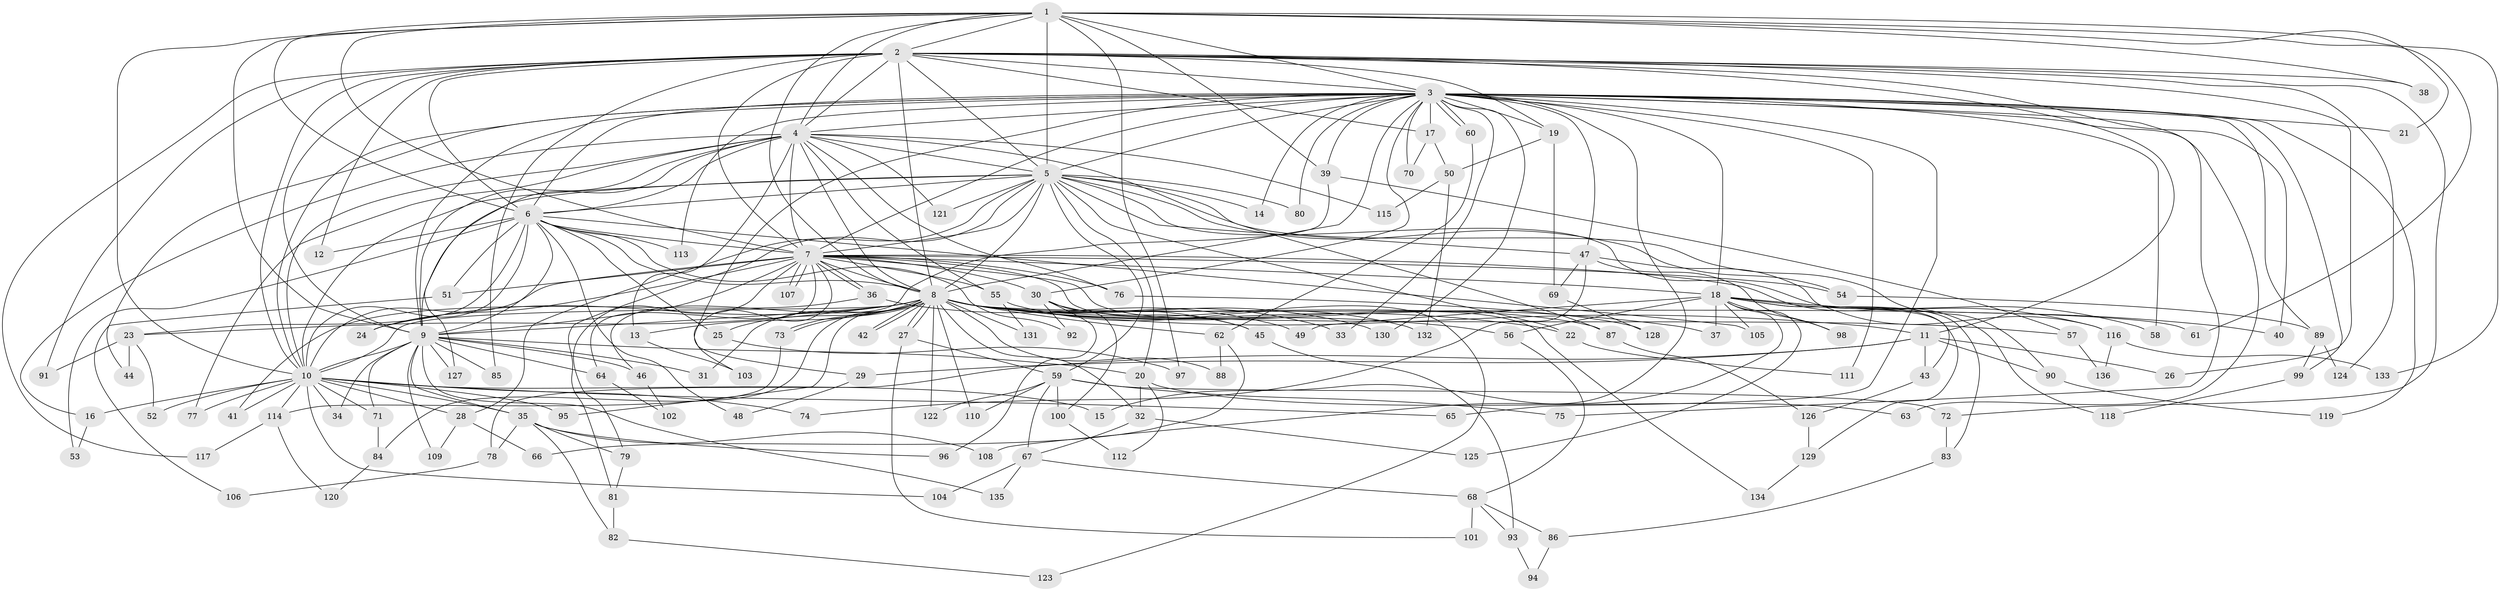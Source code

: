 // Generated by graph-tools (version 1.1) at 2025/25/03/09/25 03:25:39]
// undirected, 136 vertices, 297 edges
graph export_dot {
graph [start="1"]
  node [color=gray90,style=filled];
  1;
  2;
  3;
  4;
  5;
  6;
  7;
  8;
  9;
  10;
  11;
  12;
  13;
  14;
  15;
  16;
  17;
  18;
  19;
  20;
  21;
  22;
  23;
  24;
  25;
  26;
  27;
  28;
  29;
  30;
  31;
  32;
  33;
  34;
  35;
  36;
  37;
  38;
  39;
  40;
  41;
  42;
  43;
  44;
  45;
  46;
  47;
  48;
  49;
  50;
  51;
  52;
  53;
  54;
  55;
  56;
  57;
  58;
  59;
  60;
  61;
  62;
  63;
  64;
  65;
  66;
  67;
  68;
  69;
  70;
  71;
  72;
  73;
  74;
  75;
  76;
  77;
  78;
  79;
  80;
  81;
  82;
  83;
  84;
  85;
  86;
  87;
  88;
  89;
  90;
  91;
  92;
  93;
  94;
  95;
  96;
  97;
  98;
  99;
  100;
  101;
  102;
  103;
  104;
  105;
  106;
  107;
  108;
  109;
  110;
  111;
  112;
  113;
  114;
  115;
  116;
  117;
  118;
  119;
  120;
  121;
  122;
  123;
  124;
  125;
  126;
  127;
  128;
  129;
  130;
  131;
  132;
  133;
  134;
  135;
  136;
  1 -- 2;
  1 -- 3;
  1 -- 4;
  1 -- 5;
  1 -- 6;
  1 -- 7;
  1 -- 8;
  1 -- 9;
  1 -- 10;
  1 -- 21;
  1 -- 38;
  1 -- 39;
  1 -- 61;
  1 -- 97;
  1 -- 133;
  2 -- 3;
  2 -- 4;
  2 -- 5;
  2 -- 6;
  2 -- 7;
  2 -- 8;
  2 -- 9;
  2 -- 10;
  2 -- 11;
  2 -- 12;
  2 -- 17;
  2 -- 19;
  2 -- 26;
  2 -- 38;
  2 -- 40;
  2 -- 72;
  2 -- 85;
  2 -- 91;
  2 -- 117;
  2 -- 124;
  3 -- 4;
  3 -- 5;
  3 -- 6;
  3 -- 7;
  3 -- 8;
  3 -- 9;
  3 -- 10;
  3 -- 14;
  3 -- 15;
  3 -- 17;
  3 -- 18;
  3 -- 19;
  3 -- 21;
  3 -- 29;
  3 -- 30;
  3 -- 33;
  3 -- 39;
  3 -- 44;
  3 -- 47;
  3 -- 58;
  3 -- 60;
  3 -- 60;
  3 -- 63;
  3 -- 65;
  3 -- 70;
  3 -- 75;
  3 -- 80;
  3 -- 89;
  3 -- 99;
  3 -- 111;
  3 -- 113;
  3 -- 119;
  3 -- 130;
  4 -- 5;
  4 -- 6;
  4 -- 7;
  4 -- 8;
  4 -- 9;
  4 -- 10;
  4 -- 13;
  4 -- 16;
  4 -- 55;
  4 -- 76;
  4 -- 77;
  4 -- 87;
  4 -- 115;
  4 -- 121;
  4 -- 127;
  5 -- 6;
  5 -- 7;
  5 -- 8;
  5 -- 9;
  5 -- 10;
  5 -- 14;
  5 -- 20;
  5 -- 22;
  5 -- 28;
  5 -- 43;
  5 -- 47;
  5 -- 54;
  5 -- 59;
  5 -- 80;
  5 -- 81;
  5 -- 90;
  5 -- 121;
  6 -- 7;
  6 -- 8;
  6 -- 9;
  6 -- 10;
  6 -- 12;
  6 -- 23;
  6 -- 25;
  6 -- 48;
  6 -- 51;
  6 -- 53;
  6 -- 92;
  6 -- 105;
  6 -- 113;
  7 -- 8;
  7 -- 9;
  7 -- 10;
  7 -- 18;
  7 -- 24;
  7 -- 30;
  7 -- 36;
  7 -- 36;
  7 -- 51;
  7 -- 54;
  7 -- 55;
  7 -- 64;
  7 -- 76;
  7 -- 79;
  7 -- 103;
  7 -- 107;
  7 -- 107;
  7 -- 118;
  7 -- 123;
  7 -- 134;
  8 -- 9;
  8 -- 10;
  8 -- 11;
  8 -- 13;
  8 -- 22;
  8 -- 23;
  8 -- 24;
  8 -- 25;
  8 -- 27;
  8 -- 27;
  8 -- 31;
  8 -- 32;
  8 -- 33;
  8 -- 37;
  8 -- 42;
  8 -- 42;
  8 -- 45;
  8 -- 56;
  8 -- 57;
  8 -- 61;
  8 -- 62;
  8 -- 73;
  8 -- 73;
  8 -- 84;
  8 -- 87;
  8 -- 88;
  8 -- 95;
  8 -- 110;
  8 -- 122;
  8 -- 130;
  8 -- 131;
  9 -- 10;
  9 -- 20;
  9 -- 31;
  9 -- 34;
  9 -- 35;
  9 -- 46;
  9 -- 64;
  9 -- 71;
  9 -- 85;
  9 -- 109;
  9 -- 127;
  9 -- 135;
  10 -- 15;
  10 -- 16;
  10 -- 28;
  10 -- 34;
  10 -- 35;
  10 -- 41;
  10 -- 52;
  10 -- 65;
  10 -- 71;
  10 -- 74;
  10 -- 77;
  10 -- 95;
  10 -- 104;
  10 -- 114;
  11 -- 26;
  11 -- 29;
  11 -- 43;
  11 -- 78;
  11 -- 90;
  13 -- 103;
  16 -- 53;
  17 -- 50;
  17 -- 70;
  18 -- 37;
  18 -- 40;
  18 -- 49;
  18 -- 56;
  18 -- 58;
  18 -- 83;
  18 -- 98;
  18 -- 105;
  18 -- 108;
  18 -- 116;
  18 -- 125;
  18 -- 129;
  19 -- 50;
  19 -- 69;
  20 -- 32;
  20 -- 63;
  20 -- 112;
  22 -- 111;
  23 -- 44;
  23 -- 52;
  23 -- 91;
  25 -- 97;
  27 -- 59;
  27 -- 101;
  28 -- 66;
  28 -- 109;
  29 -- 48;
  30 -- 45;
  30 -- 92;
  30 -- 96;
  30 -- 100;
  32 -- 67;
  32 -- 125;
  35 -- 78;
  35 -- 79;
  35 -- 82;
  35 -- 96;
  35 -- 108;
  36 -- 41;
  36 -- 49;
  39 -- 46;
  39 -- 57;
  43 -- 126;
  45 -- 93;
  46 -- 102;
  47 -- 69;
  47 -- 74;
  47 -- 98;
  47 -- 116;
  50 -- 115;
  50 -- 132;
  51 -- 106;
  54 -- 89;
  55 -- 131;
  55 -- 132;
  56 -- 68;
  57 -- 136;
  59 -- 67;
  59 -- 72;
  59 -- 75;
  59 -- 100;
  59 -- 110;
  59 -- 122;
  60 -- 62;
  62 -- 66;
  62 -- 88;
  64 -- 102;
  67 -- 68;
  67 -- 104;
  67 -- 135;
  68 -- 86;
  68 -- 93;
  68 -- 101;
  69 -- 128;
  71 -- 84;
  72 -- 83;
  73 -- 114;
  76 -- 128;
  78 -- 106;
  79 -- 81;
  81 -- 82;
  82 -- 123;
  83 -- 86;
  84 -- 120;
  86 -- 94;
  87 -- 126;
  89 -- 99;
  89 -- 124;
  90 -- 119;
  93 -- 94;
  99 -- 118;
  100 -- 112;
  114 -- 117;
  114 -- 120;
  116 -- 133;
  116 -- 136;
  126 -- 129;
  129 -- 134;
}
